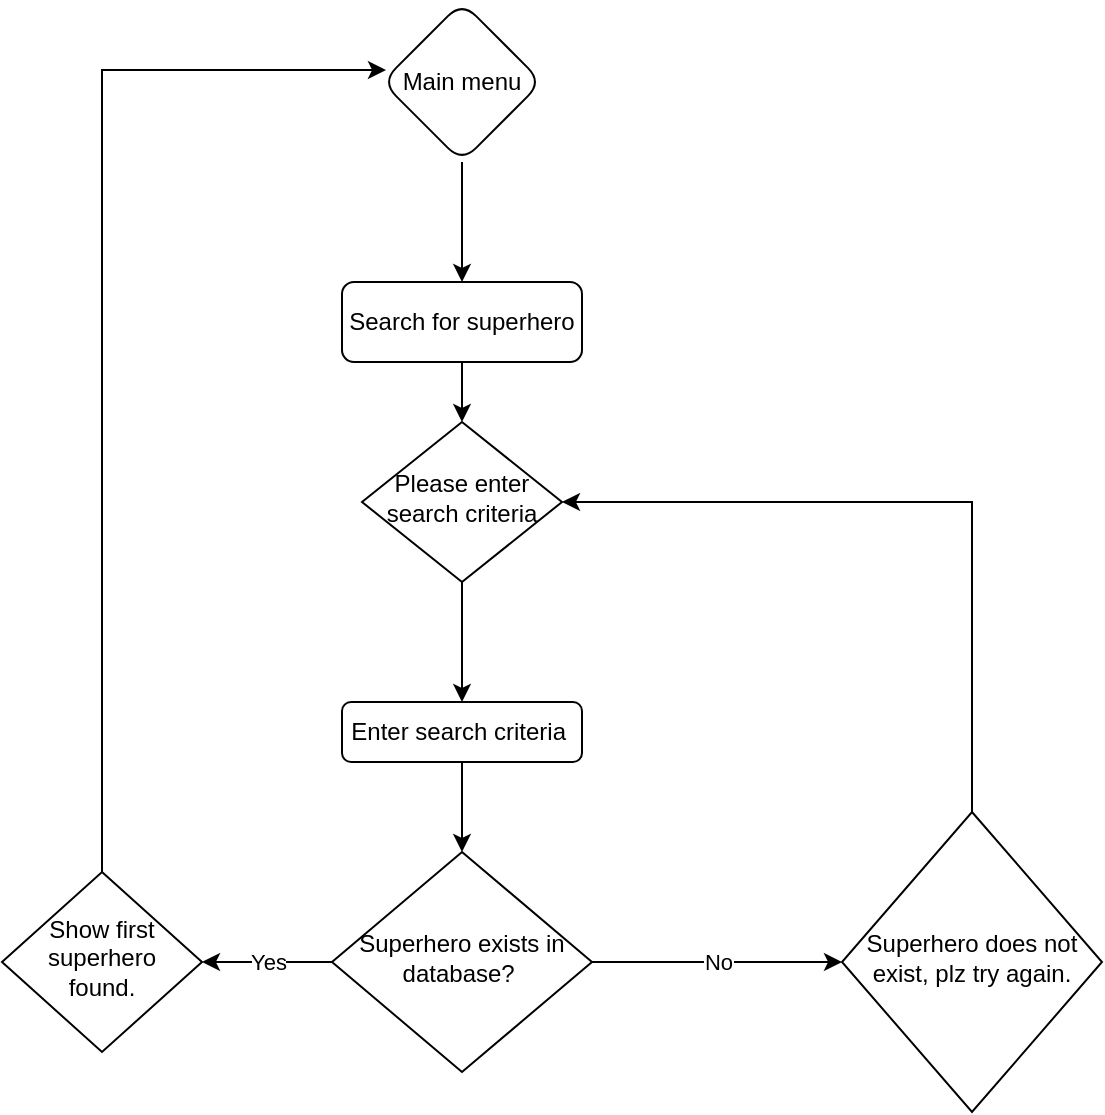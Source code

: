 <mxfile version="20.3.0" type="device"><diagram id="C5RBs43oDa-KdzZeNtuy" name="Page-1"><mxGraphModel dx="1422" dy="1967" grid="1" gridSize="10" guides="1" tooltips="1" connect="1" arrows="1" fold="1" page="1" pageScale="1" pageWidth="827" pageHeight="1169" math="0" shadow="0"><root><mxCell id="WIyWlLk6GJQsqaUBKTNV-0"/><mxCell id="WIyWlLk6GJQsqaUBKTNV-1" parent="WIyWlLk6GJQsqaUBKTNV-0"/><mxCell id="2HuTPnoU0woIGifDQzfb-24" value="" style="edgeStyle=orthogonalEdgeStyle;rounded=0;orthogonalLoop=1;jettySize=auto;html=1;" edge="1" parent="WIyWlLk6GJQsqaUBKTNV-1" source="WIyWlLk6GJQsqaUBKTNV-3" target="WIyWlLk6GJQsqaUBKTNV-6"><mxGeometry relative="1" as="geometry"/></mxCell><mxCell id="WIyWlLk6GJQsqaUBKTNV-3" value="Search for superhero" style="rounded=1;whiteSpace=wrap;html=1;fontSize=12;glass=0;strokeWidth=1;shadow=0;" parent="WIyWlLk6GJQsqaUBKTNV-1" vertex="1"><mxGeometry x="320" y="60" width="120" height="40" as="geometry"/></mxCell><mxCell id="2HuTPnoU0woIGifDQzfb-3" style="edgeStyle=orthogonalEdgeStyle;rounded=0;orthogonalLoop=1;jettySize=auto;html=1;entryX=0.5;entryY=0;entryDx=0;entryDy=0;" edge="1" parent="WIyWlLk6GJQsqaUBKTNV-1" source="WIyWlLk6GJQsqaUBKTNV-6" target="2HuTPnoU0woIGifDQzfb-0"><mxGeometry relative="1" as="geometry"><mxPoint x="380" y="230" as="targetPoint"/></mxGeometry></mxCell><mxCell id="WIyWlLk6GJQsqaUBKTNV-6" value="Please enter search criteria" style="rhombus;whiteSpace=wrap;html=1;shadow=0;fontFamily=Helvetica;fontSize=12;align=center;strokeWidth=1;spacing=6;spacingTop=-4;" parent="WIyWlLk6GJQsqaUBKTNV-1" vertex="1"><mxGeometry x="330" y="130" width="100" height="80" as="geometry"/></mxCell><mxCell id="2HuTPnoU0woIGifDQzfb-11" value="No" style="edgeStyle=orthogonalEdgeStyle;rounded=0;orthogonalLoop=1;jettySize=auto;html=1;" edge="1" parent="WIyWlLk6GJQsqaUBKTNV-1" source="WIyWlLk6GJQsqaUBKTNV-10" target="2HuTPnoU0woIGifDQzfb-10"><mxGeometry relative="1" as="geometry"/></mxCell><mxCell id="2HuTPnoU0woIGifDQzfb-13" value="Yes" style="edgeStyle=orthogonalEdgeStyle;rounded=0;orthogonalLoop=1;jettySize=auto;html=1;" edge="1" parent="WIyWlLk6GJQsqaUBKTNV-1" source="WIyWlLk6GJQsqaUBKTNV-10" target="2HuTPnoU0woIGifDQzfb-12"><mxGeometry relative="1" as="geometry"/></mxCell><mxCell id="WIyWlLk6GJQsqaUBKTNV-10" value="Superhero exists in database?&amp;nbsp;" style="rhombus;whiteSpace=wrap;html=1;shadow=0;fontFamily=Helvetica;fontSize=12;align=center;strokeWidth=1;spacing=6;spacingTop=-4;" parent="WIyWlLk6GJQsqaUBKTNV-1" vertex="1"><mxGeometry x="315" y="345" width="130" height="110" as="geometry"/></mxCell><mxCell id="2HuTPnoU0woIGifDQzfb-5" value="" style="edgeStyle=orthogonalEdgeStyle;rounded=0;orthogonalLoop=1;jettySize=auto;html=1;" edge="1" parent="WIyWlLk6GJQsqaUBKTNV-1" source="2HuTPnoU0woIGifDQzfb-0" target="WIyWlLk6GJQsqaUBKTNV-10"><mxGeometry relative="1" as="geometry"/></mxCell><mxCell id="2HuTPnoU0woIGifDQzfb-0" value="Enter search criteria&amp;nbsp;" style="rounded=1;whiteSpace=wrap;html=1;fontSize=12;glass=0;strokeWidth=1;shadow=0;" vertex="1" parent="WIyWlLk6GJQsqaUBKTNV-1"><mxGeometry x="320" y="270" width="120" height="30" as="geometry"/></mxCell><mxCell id="2HuTPnoU0woIGifDQzfb-22" value="" style="edgeStyle=orthogonalEdgeStyle;rounded=0;orthogonalLoop=1;jettySize=auto;html=1;entryX=1;entryY=0.5;entryDx=0;entryDy=0;" edge="1" parent="WIyWlLk6GJQsqaUBKTNV-1" source="2HuTPnoU0woIGifDQzfb-10" target="WIyWlLk6GJQsqaUBKTNV-6"><mxGeometry relative="1" as="geometry"><mxPoint x="635" y="170" as="targetPoint"/><Array as="points"><mxPoint x="635" y="170"/></Array></mxGeometry></mxCell><mxCell id="2HuTPnoU0woIGifDQzfb-10" value="Superhero does not exist, plz try again." style="rhombus;whiteSpace=wrap;html=1;shadow=0;strokeWidth=1;spacing=6;spacingTop=-4;" vertex="1" parent="WIyWlLk6GJQsqaUBKTNV-1"><mxGeometry x="570" y="325" width="130" height="150" as="geometry"/></mxCell><mxCell id="2HuTPnoU0woIGifDQzfb-19" value="" style="edgeStyle=orthogonalEdgeStyle;rounded=0;orthogonalLoop=1;jettySize=auto;html=1;entryX=0.025;entryY=0.425;entryDx=0;entryDy=0;entryPerimeter=0;" edge="1" parent="WIyWlLk6GJQsqaUBKTNV-1" source="2HuTPnoU0woIGifDQzfb-12" target="2HuTPnoU0woIGifDQzfb-16"><mxGeometry relative="1" as="geometry"><mxPoint x="200" y="240" as="targetPoint"/><Array as="points"><mxPoint x="200" y="-46"/></Array></mxGeometry></mxCell><mxCell id="2HuTPnoU0woIGifDQzfb-12" value="Show first superhero found." style="rhombus;whiteSpace=wrap;html=1;shadow=0;strokeWidth=1;spacing=6;spacingTop=-4;" vertex="1" parent="WIyWlLk6GJQsqaUBKTNV-1"><mxGeometry x="150" y="355" width="100" height="90" as="geometry"/></mxCell><mxCell id="2HuTPnoU0woIGifDQzfb-20" value="" style="edgeStyle=orthogonalEdgeStyle;rounded=0;orthogonalLoop=1;jettySize=auto;html=1;" edge="1" parent="WIyWlLk6GJQsqaUBKTNV-1" source="2HuTPnoU0woIGifDQzfb-16" target="WIyWlLk6GJQsqaUBKTNV-3"><mxGeometry relative="1" as="geometry"/></mxCell><mxCell id="2HuTPnoU0woIGifDQzfb-16" value="Main menu" style="rhombus;whiteSpace=wrap;html=1;rounded=1;glass=0;strokeWidth=1;shadow=0;" vertex="1" parent="WIyWlLk6GJQsqaUBKTNV-1"><mxGeometry x="340" y="-80" width="80" height="80" as="geometry"/></mxCell></root></mxGraphModel></diagram></mxfile>